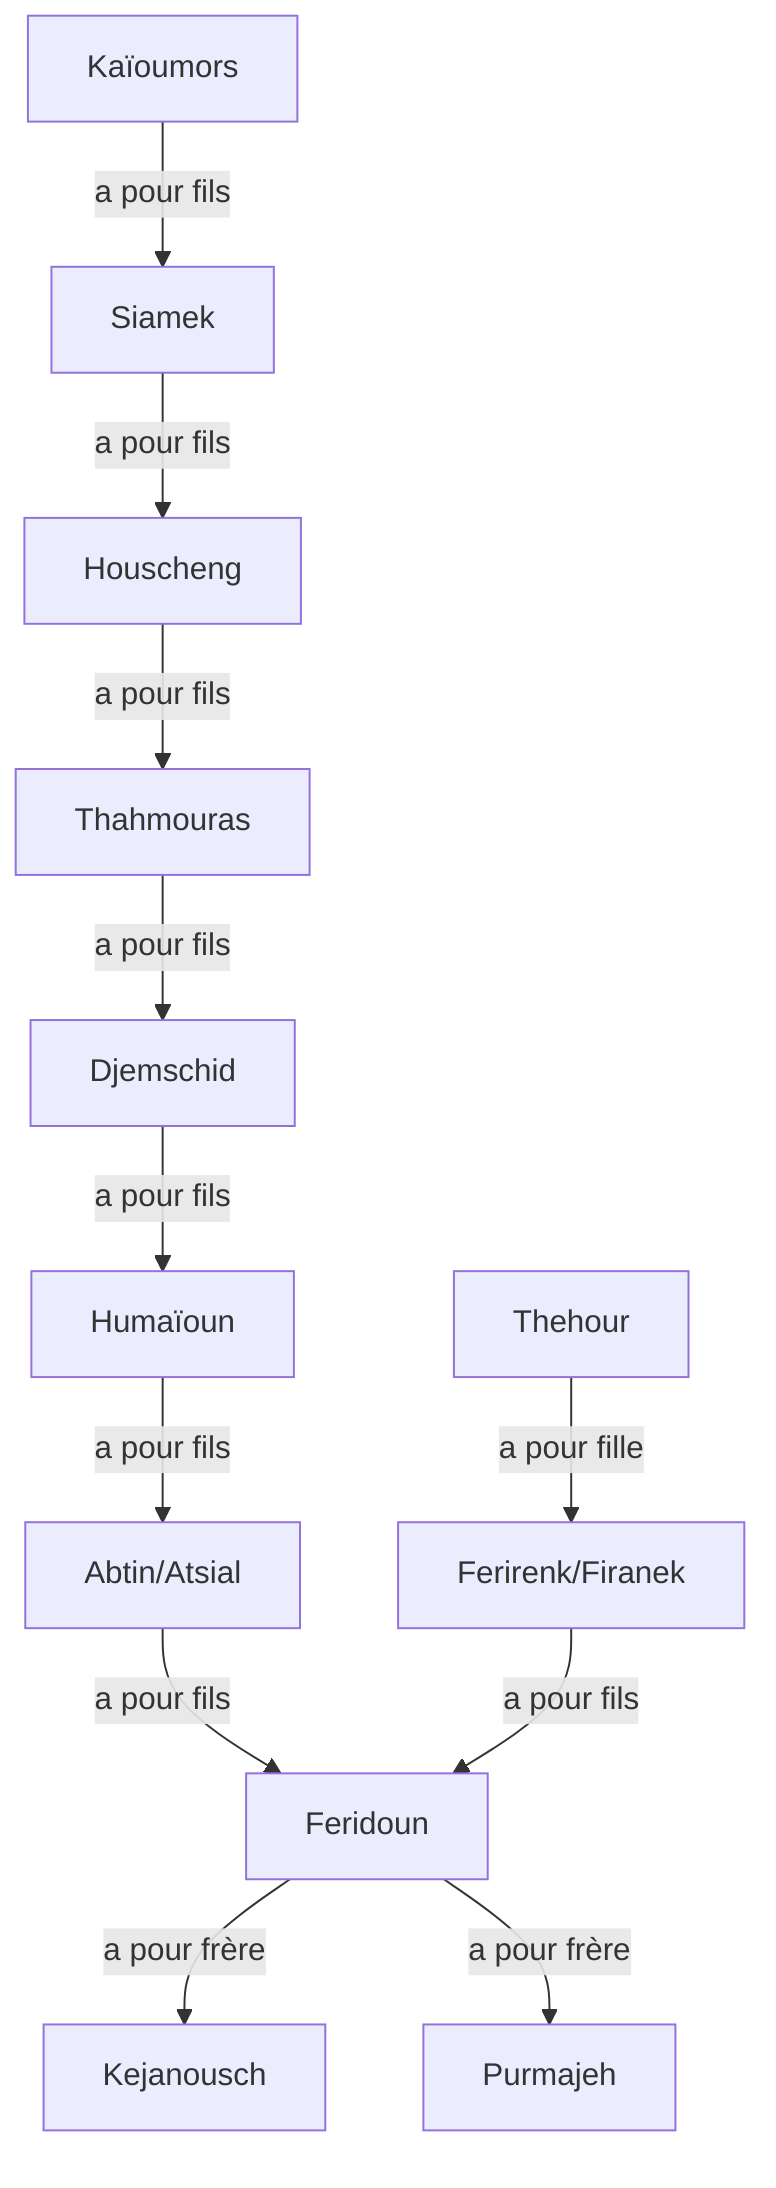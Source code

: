 graph TD
Kaïoumors --a pour fils--> Siamek
Siamek --a pour fils--> Houscheng
Houscheng --a pour fils--> Thahmouras
Thahmouras --a pour fils--> Djemschid
Djemschid --a pour fils--> Humaïoun
Humaïoun --a pour fils-->Abtin/Atsial
Abtin/Atsial --a pour fils--> Feridoun
Thehour --a pour fille--> Ferirenk/Firanek
Ferirenk/Firanek --a pour fils--> Feridoun
Feridoun --a pour frère--> Kejanousch
Feridoun --a pour frère--> Purmajeh